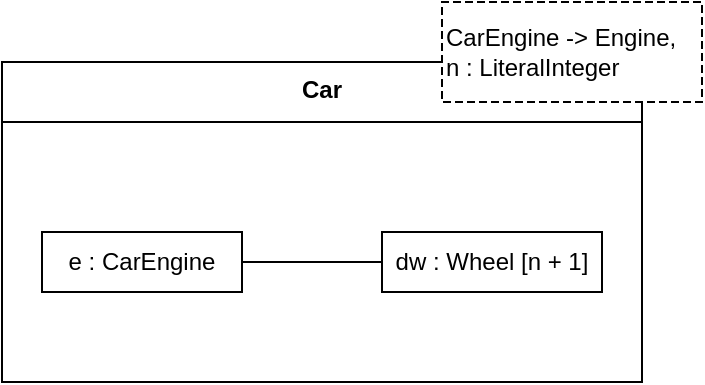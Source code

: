 <mxfile version="21.6.5" type="device" pages="2">
  <diagram name="Template Class with constrained Class parameter" id="C8Y1Z_EdeKyG7zpIh5gl">
    <mxGraphModel dx="880" dy="511" grid="1" gridSize="10" guides="1" tooltips="1" connect="1" arrows="1" fold="1" page="1" pageScale="1" pageWidth="1169" pageHeight="827" math="0" shadow="0">
      <root>
        <mxCell id="0" />
        <mxCell id="1" parent="0" />
        <mxCell id="eFCRZembknxJGjcbFX7U-1" value="Car" style="swimlane;fontStyle=1;align=center;verticalAlign=top;childLayout=stackLayout;horizontal=1;startSize=30;horizontalStack=0;resizeParent=1;resizeParentMax=0;resizeLast=0;collapsible=0;marginBottom=0;html=1;whiteSpace=wrap;" vertex="1" parent="1">
          <mxGeometry y="30" width="320" height="160" as="geometry" />
        </mxCell>
        <mxCell id="eFCRZembknxJGjcbFX7U-3" value="" style="swimlane;fontStyle=1;align=center;verticalAlign=top;horizontal=1;startSize=0;collapsible=0;marginBottom=0;html=1;strokeColor=none;fillColor=none;" vertex="1" parent="eFCRZembknxJGjcbFX7U-1">
          <mxGeometry y="30" width="320" height="130" as="geometry" />
        </mxCell>
        <mxCell id="eFCRZembknxJGjcbFX7U-12" value="dw : Wheel [n + 1]" style="html=1;align=center;verticalAlign=middle;rotatable=0;whiteSpace=wrap;" vertex="1" parent="eFCRZembknxJGjcbFX7U-3">
          <mxGeometry x="190" y="55" width="110" height="30" as="geometry" />
        </mxCell>
        <mxCell id="eFCRZembknxJGjcbFX7U-15" style="edgeStyle=orthogonalEdgeStyle;rounded=0;orthogonalLoop=1;jettySize=auto;html=1;entryX=0;entryY=0.5;entryDx=0;entryDy=0;endArrow=none;endFill=0;" edge="1" parent="eFCRZembknxJGjcbFX7U-3" source="eFCRZembknxJGjcbFX7U-13" target="eFCRZembknxJGjcbFX7U-12">
          <mxGeometry relative="1" as="geometry" />
        </mxCell>
        <mxCell id="eFCRZembknxJGjcbFX7U-13" value="e : CarEngine" style="html=1;align=center;verticalAlign=middle;rotatable=0;whiteSpace=wrap;" vertex="1" parent="eFCRZembknxJGjcbFX7U-3">
          <mxGeometry x="20" y="55" width="100" height="30" as="geometry" />
        </mxCell>
        <mxCell id="eFCRZembknxJGjcbFX7U-16" value="CarEngine -&amp;gt; Engine,&lt;br&gt;n : LiteralInteger" style="shape=partialRectangle;html=1;top=1;align=left;dashed=1;" vertex="1" parent="1">
          <mxGeometry x="220" width="130" height="50" as="geometry" />
        </mxCell>
      </root>
    </mxGraphModel>
  </diagram>
  <diagram id="qZN0XtGbU1gyTFeuE0Bk" name="Bound Class">
    <mxGraphModel dx="880" dy="511" grid="1" gridSize="10" guides="1" tooltips="1" connect="1" arrows="1" fold="1" page="1" pageScale="1" pageWidth="1169" pageHeight="827" math="0" shadow="0">
      <root>
        <mxCell id="0" />
        <mxCell id="1" parent="0" />
        <mxCell id="VSegiKtBcTcGBZa9hVQQ-1" value="DieselCar : Car&amp;lt;CarEngine -&amp;gt; DieselEngine, n -&amp;gt; 2&amp;gt;" style="fontStyle=0;html=1;whiteSpace=wrap;" vertex="1" parent="1">
          <mxGeometry width="320" height="40" as="geometry" />
        </mxCell>
      </root>
    </mxGraphModel>
  </diagram>
</mxfile>
